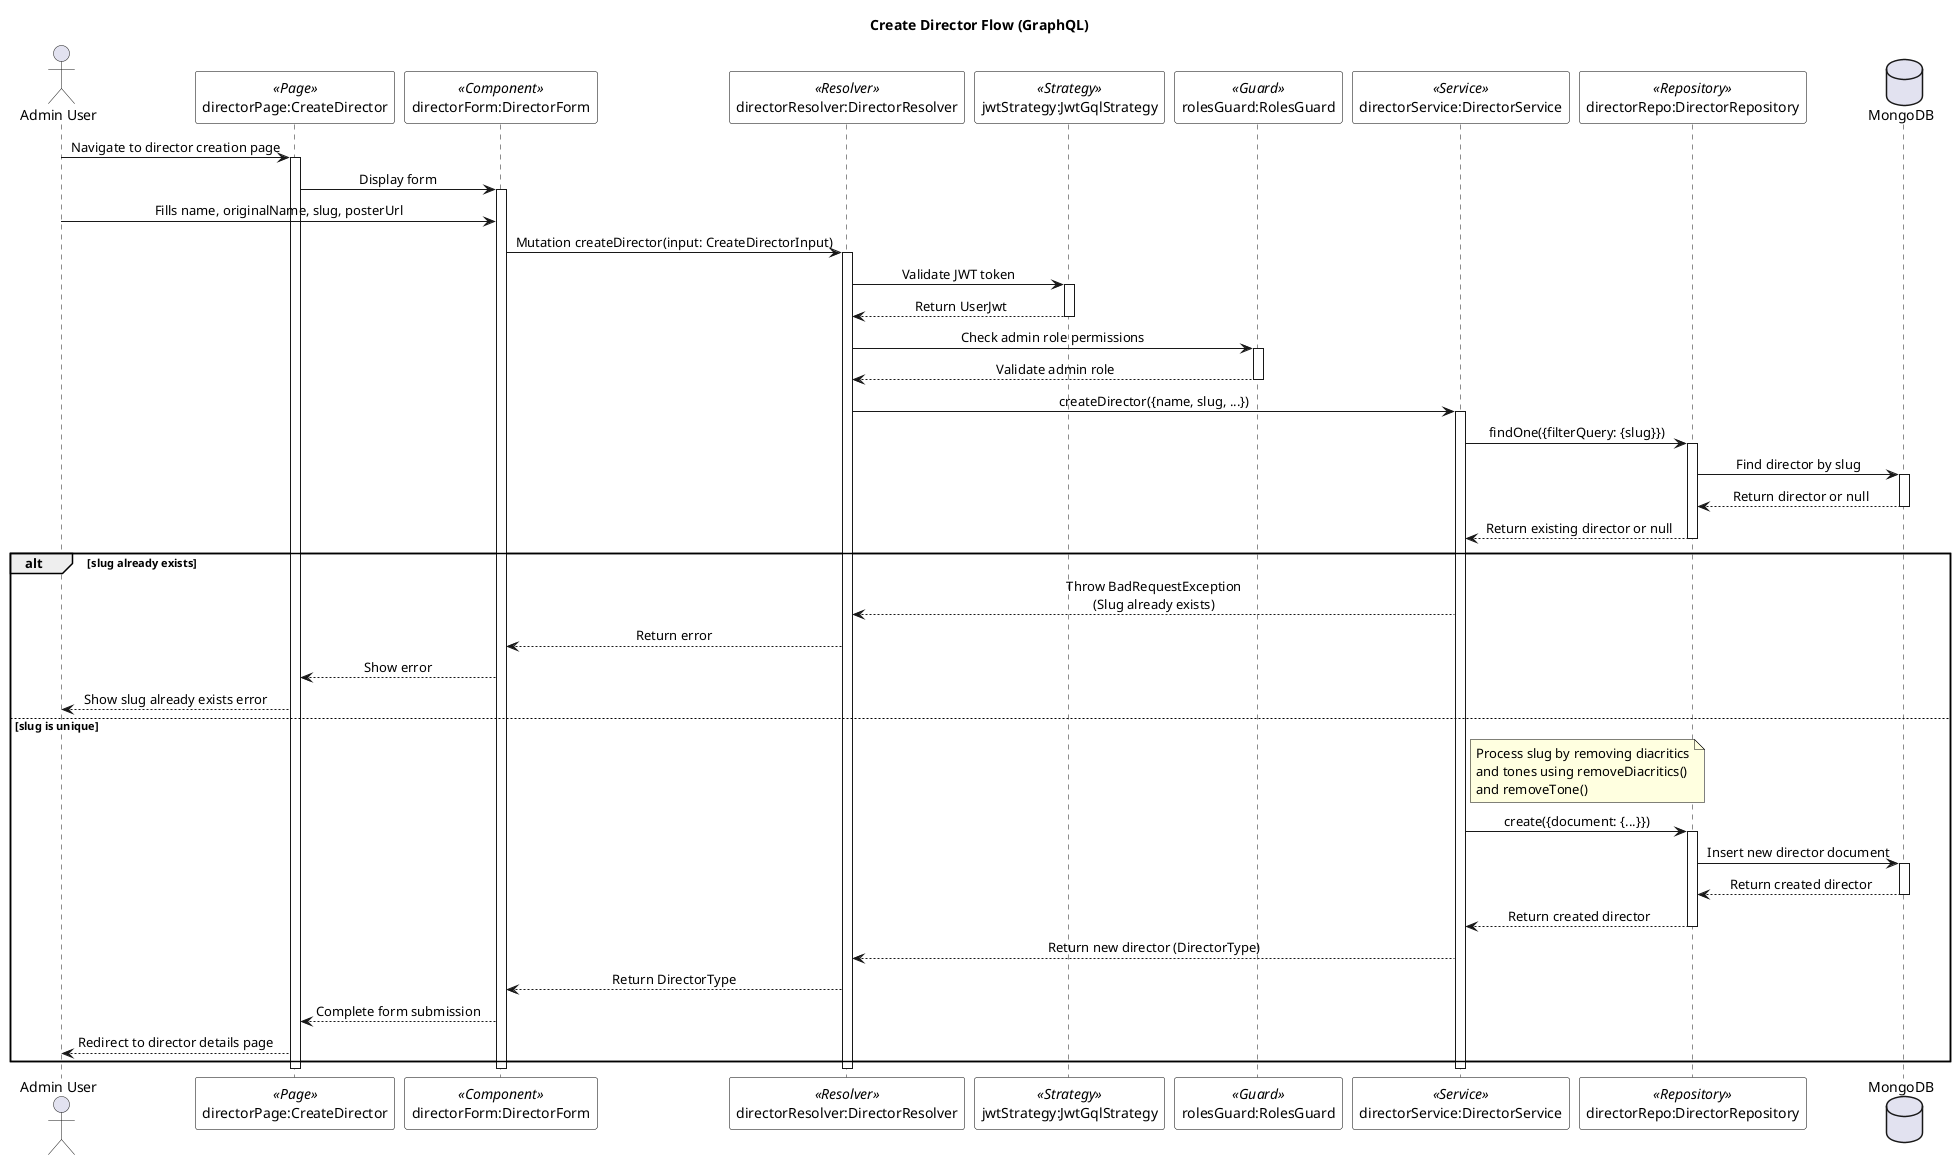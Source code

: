 @startuml Create Director Flow

skinparam SequenceMessageAlignment center
skinparam SequenceBoxBackgroundColor white
skinparam SequenceBoxBorderColor black
skinparam NoteBackgroundColor lightyellow
skinparam NoteBorderColor black
skinparam ParticipantBackgroundColor white
skinparam ParticipantBorderColor black

title Create Director Flow (GraphQL)

actor "Admin User" as adminUser
participant "directorPage:CreateDirector" as directorPage <<Page>>
participant "directorForm:DirectorForm" as directorForm <<Component>>
participant "directorResolver:DirectorResolver" as directorResolver <<Resolver>>
participant "jwtStrategy:JwtGqlStrategy" as jwtStrategy <<Strategy>>
participant "rolesGuard:RolesGuard" as rolesGuard <<Guard>>
participant "directorService:DirectorService" as directorService <<Service>>
participant "directorRepo:DirectorRepository" as directorRepo <<Repository>>
database "MongoDB" as mongoDB

adminUser -> directorPage : Navigate to director creation page
activate directorPage

directorPage -> directorForm : Display form
activate directorForm

adminUser -> directorForm : Fills name, originalName, slug, posterUrl

directorForm -> directorResolver : Mutation createDirector(input: CreateDirectorInput)
activate directorResolver

directorResolver -> jwtStrategy : Validate JWT token
activate jwtStrategy
jwtStrategy --> directorResolver : Return UserJwt
deactivate jwtStrategy

directorResolver -> rolesGuard : Check admin role permissions
activate rolesGuard
rolesGuard --> directorResolver : Validate admin role
deactivate rolesGuard

directorResolver -> directorService : createDirector({name, slug, ...})
activate directorService

directorService -> directorRepo : findOne({filterQuery: {slug}})
activate directorRepo
directorRepo -> mongoDB : Find director by slug
activate mongoDB
mongoDB --> directorRepo : Return director or null
deactivate mongoDB
directorRepo --> directorService : Return existing director or null
deactivate directorRepo

alt slug already exists
    directorService --> directorResolver : Throw BadRequestException\n(Slug already exists)
    directorResolver --> directorForm : Return error
    directorForm --> directorPage : Show error
    directorPage --> adminUser : Show slug already exists error
else slug is unique
    note right of directorService
        Process slug by removing diacritics
        and tones using removeDiacritics()
        and removeTone()
    end note

    directorService -> directorRepo : create({document: {...}})
    activate directorRepo
    directorRepo -> mongoDB : Insert new director document
    activate mongoDB
    mongoDB --> directorRepo : Return created director
    deactivate mongoDB
    directorRepo --> directorService : Return created director
    deactivate directorRepo

    directorService --> directorResolver : Return new director (DirectorType)
    directorResolver --> directorForm : Return DirectorType
    directorForm --> directorPage : Complete form submission
    directorPage --> adminUser : Redirect to director details page
end

deactivate directorService
deactivate directorResolver
deactivate directorForm
deactivate directorPage

@enduml
